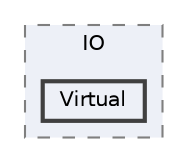 digraph "src/BadScript2/IO/Virtual"
{
 // LATEX_PDF_SIZE
  bgcolor="transparent";
  edge [fontname=Helvetica,fontsize=10,labelfontname=Helvetica,labelfontsize=10];
  node [fontname=Helvetica,fontsize=10,shape=box,height=0.2,width=0.4];
  compound=true
  subgraph clusterdir_8349c36391966dce9308180d495a7782 {
    graph [ bgcolor="#edf0f7", pencolor="grey50", label="IO", fontname=Helvetica,fontsize=10 style="filled,dashed", URL="dir_8349c36391966dce9308180d495a7782.html",tooltip=""]
  dir_f6ce03051ab59991db093fc15512c39c [label="Virtual", fillcolor="#edf0f7", color="grey25", style="filled,bold", URL="dir_f6ce03051ab59991db093fc15512c39c.html",tooltip=""];
  }
}
